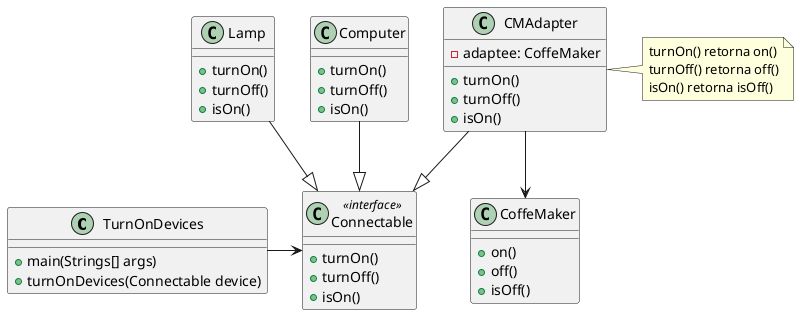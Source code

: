 @startuml
class TurnOnDevices{
    +main(Strings[] args)
    +turnOnDevices(Connectable device)
}

class Connectable <<interface>>{
    +turnOn()
    +turnOff()
    +isOn()
}

class Lamp{
    +turnOn()
    +turnOff()
    +isOn()
}
class Computer{
    +turnOn()
    +turnOff()
    +isOn()
}

class CoffeMaker{
    +on()
    +off()
    +isOff()
}
class CMAdapter{
    -adaptee: CoffeMaker
    +turnOn()
    +turnOff()
    +isOn()
}
note right
    turnOn() retorna on()
    turnOff() retorna off()
    isOn() retorna isOff()
end note

TurnOnDevices -r-> Connectable
Lamp --|> Connectable
Computer --|> Connectable
CMAdapter --|> Connectable
CMAdapter --> CoffeMaker


@enduml